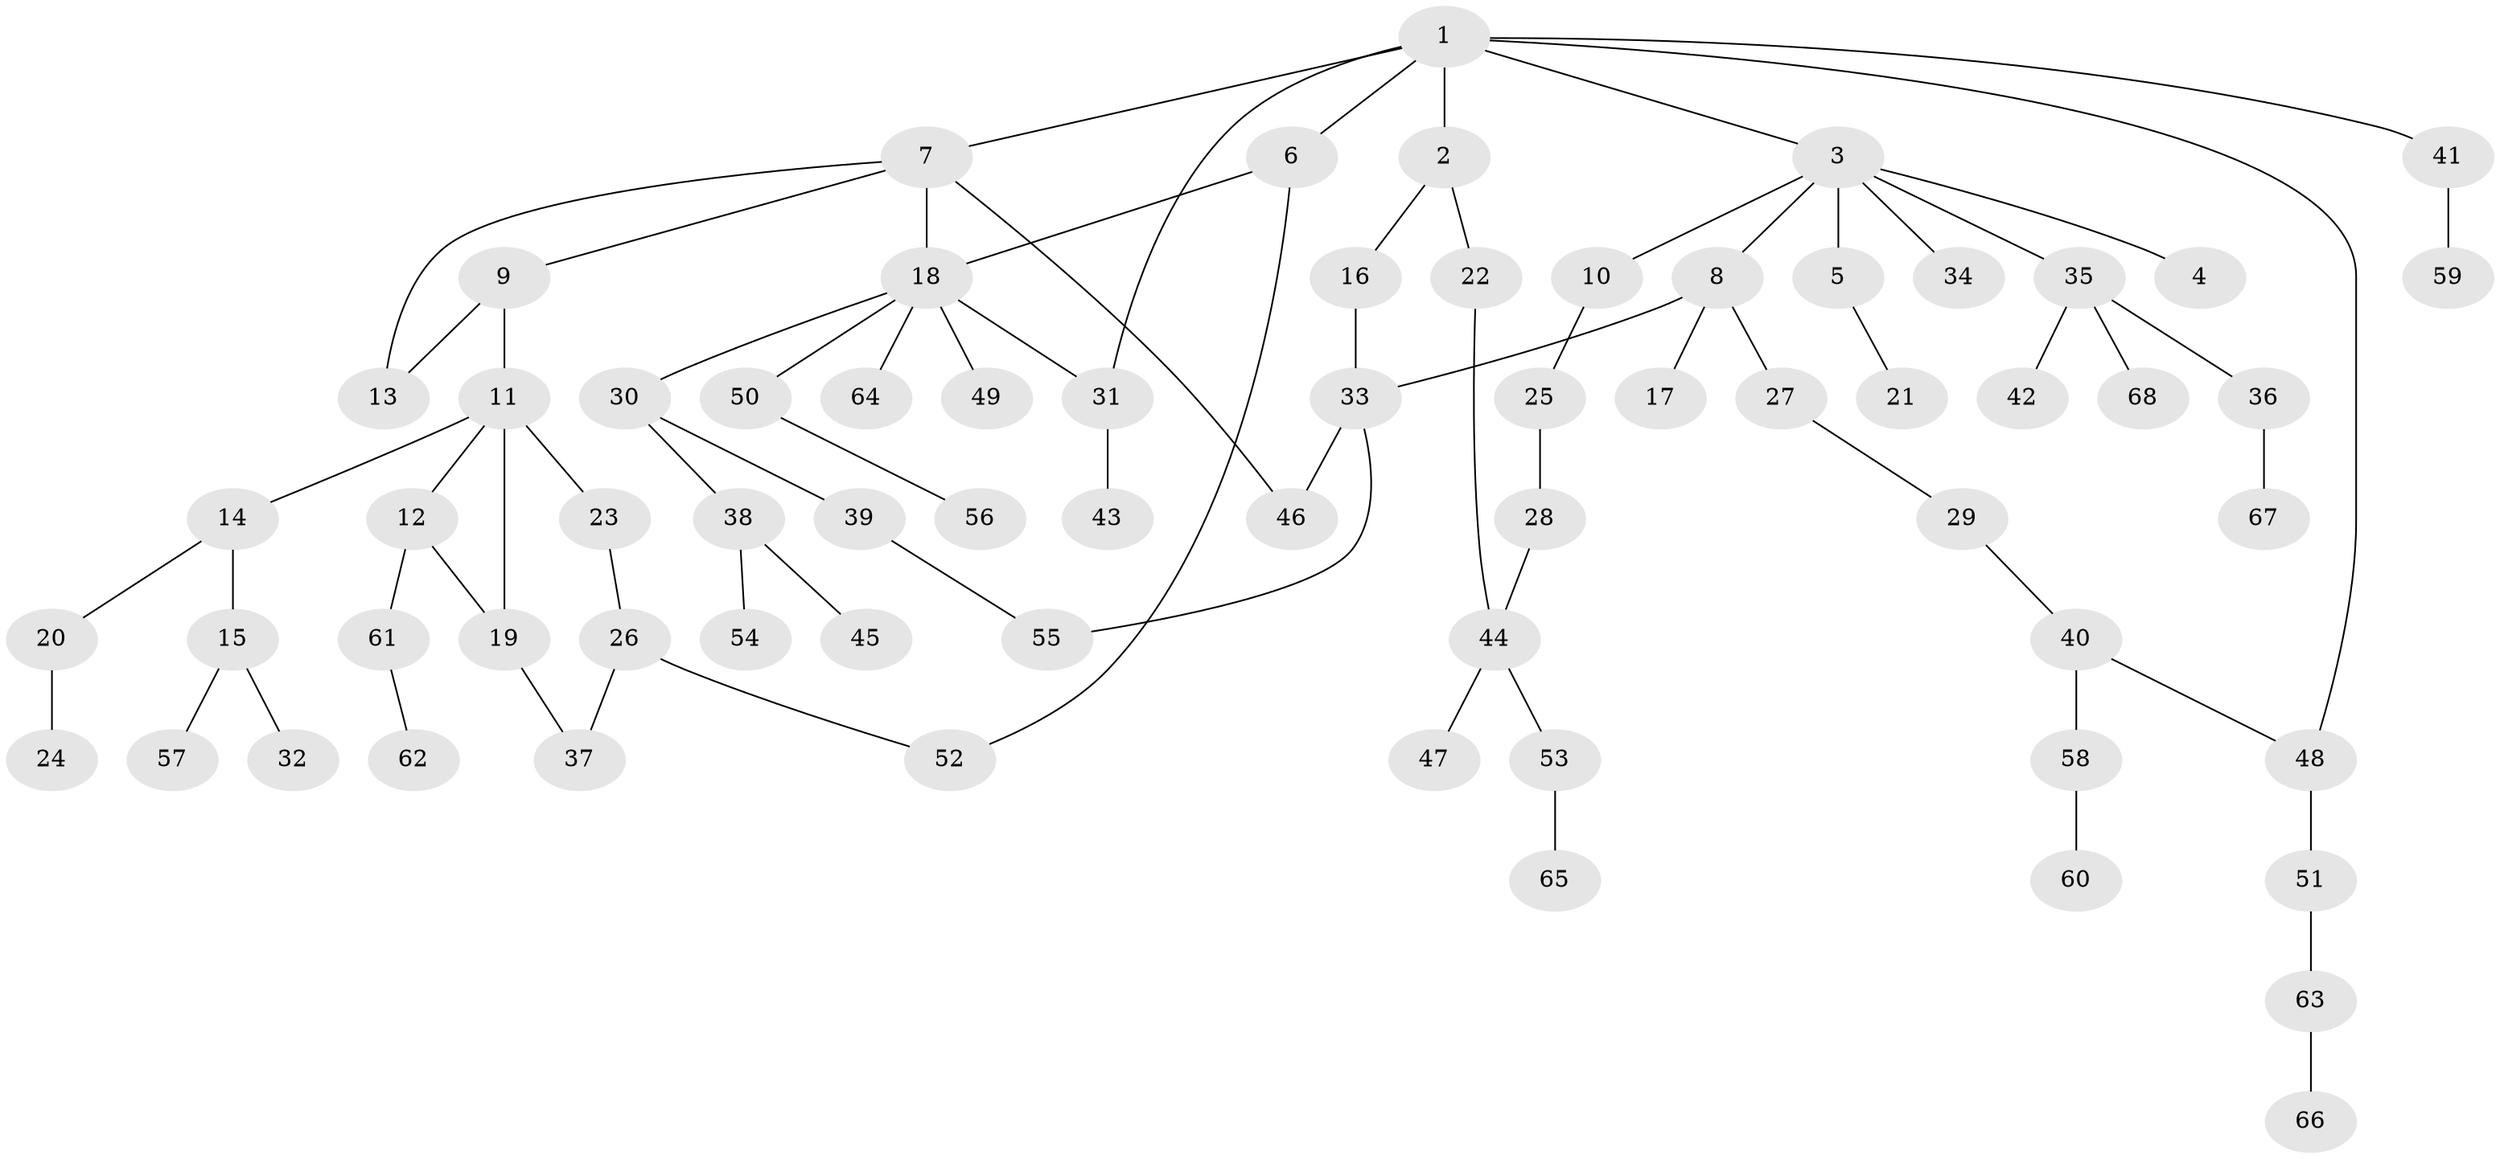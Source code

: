// Generated by graph-tools (version 1.1) at 2025/34/03/09/25 02:34:21]
// undirected, 68 vertices, 78 edges
graph export_dot {
graph [start="1"]
  node [color=gray90,style=filled];
  1;
  2;
  3;
  4;
  5;
  6;
  7;
  8;
  9;
  10;
  11;
  12;
  13;
  14;
  15;
  16;
  17;
  18;
  19;
  20;
  21;
  22;
  23;
  24;
  25;
  26;
  27;
  28;
  29;
  30;
  31;
  32;
  33;
  34;
  35;
  36;
  37;
  38;
  39;
  40;
  41;
  42;
  43;
  44;
  45;
  46;
  47;
  48;
  49;
  50;
  51;
  52;
  53;
  54;
  55;
  56;
  57;
  58;
  59;
  60;
  61;
  62;
  63;
  64;
  65;
  66;
  67;
  68;
  1 -- 2;
  1 -- 3;
  1 -- 6;
  1 -- 7;
  1 -- 31;
  1 -- 41;
  1 -- 48;
  2 -- 16;
  2 -- 22;
  3 -- 4;
  3 -- 5;
  3 -- 8;
  3 -- 10;
  3 -- 34;
  3 -- 35;
  5 -- 21;
  6 -- 52;
  6 -- 18;
  7 -- 9;
  7 -- 13;
  7 -- 18;
  7 -- 46;
  8 -- 17;
  8 -- 27;
  8 -- 33;
  9 -- 11;
  9 -- 13;
  10 -- 25;
  11 -- 12;
  11 -- 14;
  11 -- 19;
  11 -- 23;
  12 -- 61;
  12 -- 19;
  14 -- 15;
  14 -- 20;
  15 -- 32;
  15 -- 57;
  16 -- 33;
  18 -- 30;
  18 -- 49;
  18 -- 50;
  18 -- 64;
  18 -- 31;
  19 -- 37;
  20 -- 24;
  22 -- 44;
  23 -- 26;
  25 -- 28;
  26 -- 37;
  26 -- 52;
  27 -- 29;
  28 -- 44;
  29 -- 40;
  30 -- 38;
  30 -- 39;
  31 -- 43;
  33 -- 46;
  33 -- 55;
  35 -- 36;
  35 -- 42;
  35 -- 68;
  36 -- 67;
  38 -- 45;
  38 -- 54;
  39 -- 55;
  40 -- 48;
  40 -- 58;
  41 -- 59;
  44 -- 47;
  44 -- 53;
  48 -- 51;
  50 -- 56;
  51 -- 63;
  53 -- 65;
  58 -- 60;
  61 -- 62;
  63 -- 66;
}
